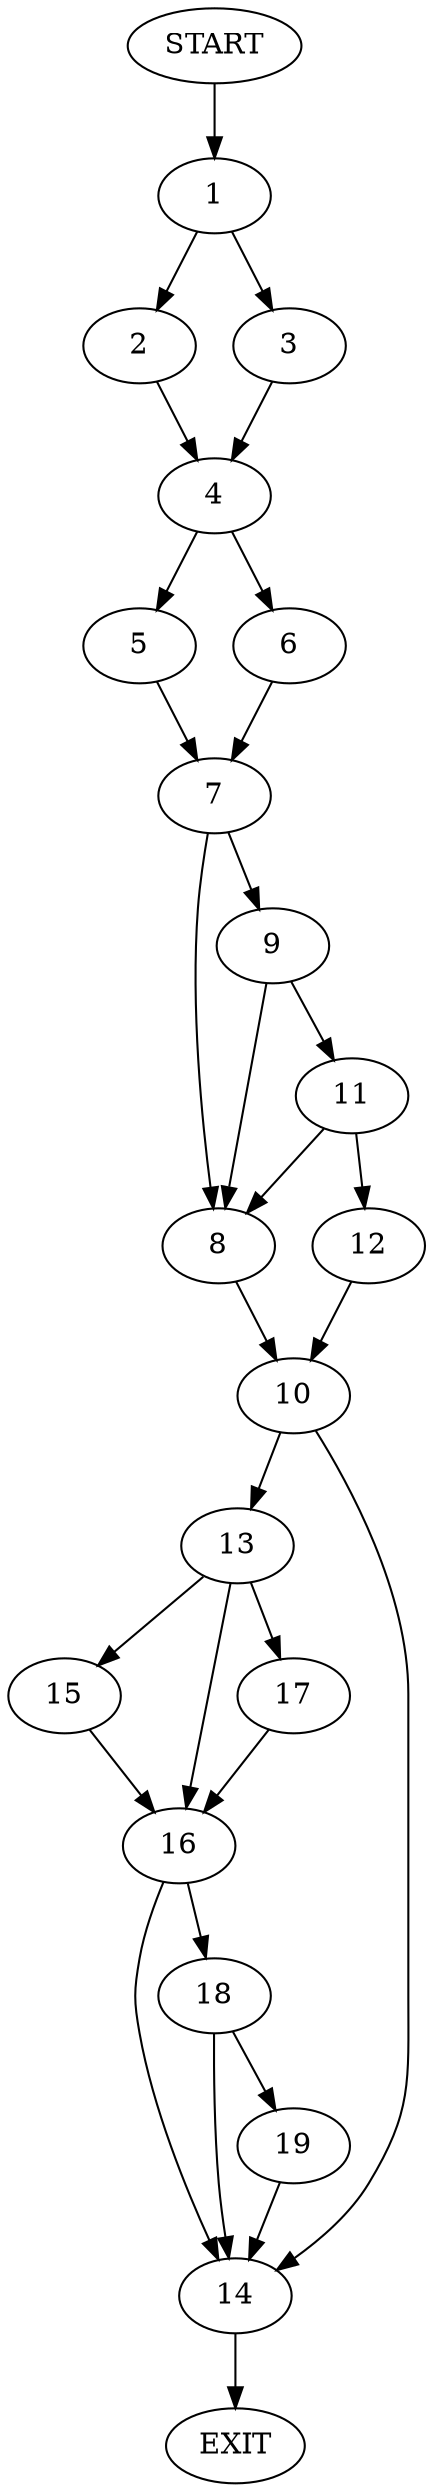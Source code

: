 digraph {
0 [label="START"]
20 [label="EXIT"]
0 -> 1
1 -> 2
1 -> 3
2 -> 4
3 -> 4
4 -> 5
4 -> 6
6 -> 7
5 -> 7
7 -> 8
7 -> 9
8 -> 10
9 -> 8
9 -> 11
11 -> 8
11 -> 12
12 -> 10
10 -> 13
10 -> 14
14 -> 20
13 -> 15
13 -> 16
13 -> 17
17 -> 16
16 -> 18
16 -> 14
15 -> 16
18 -> 19
18 -> 14
19 -> 14
}
